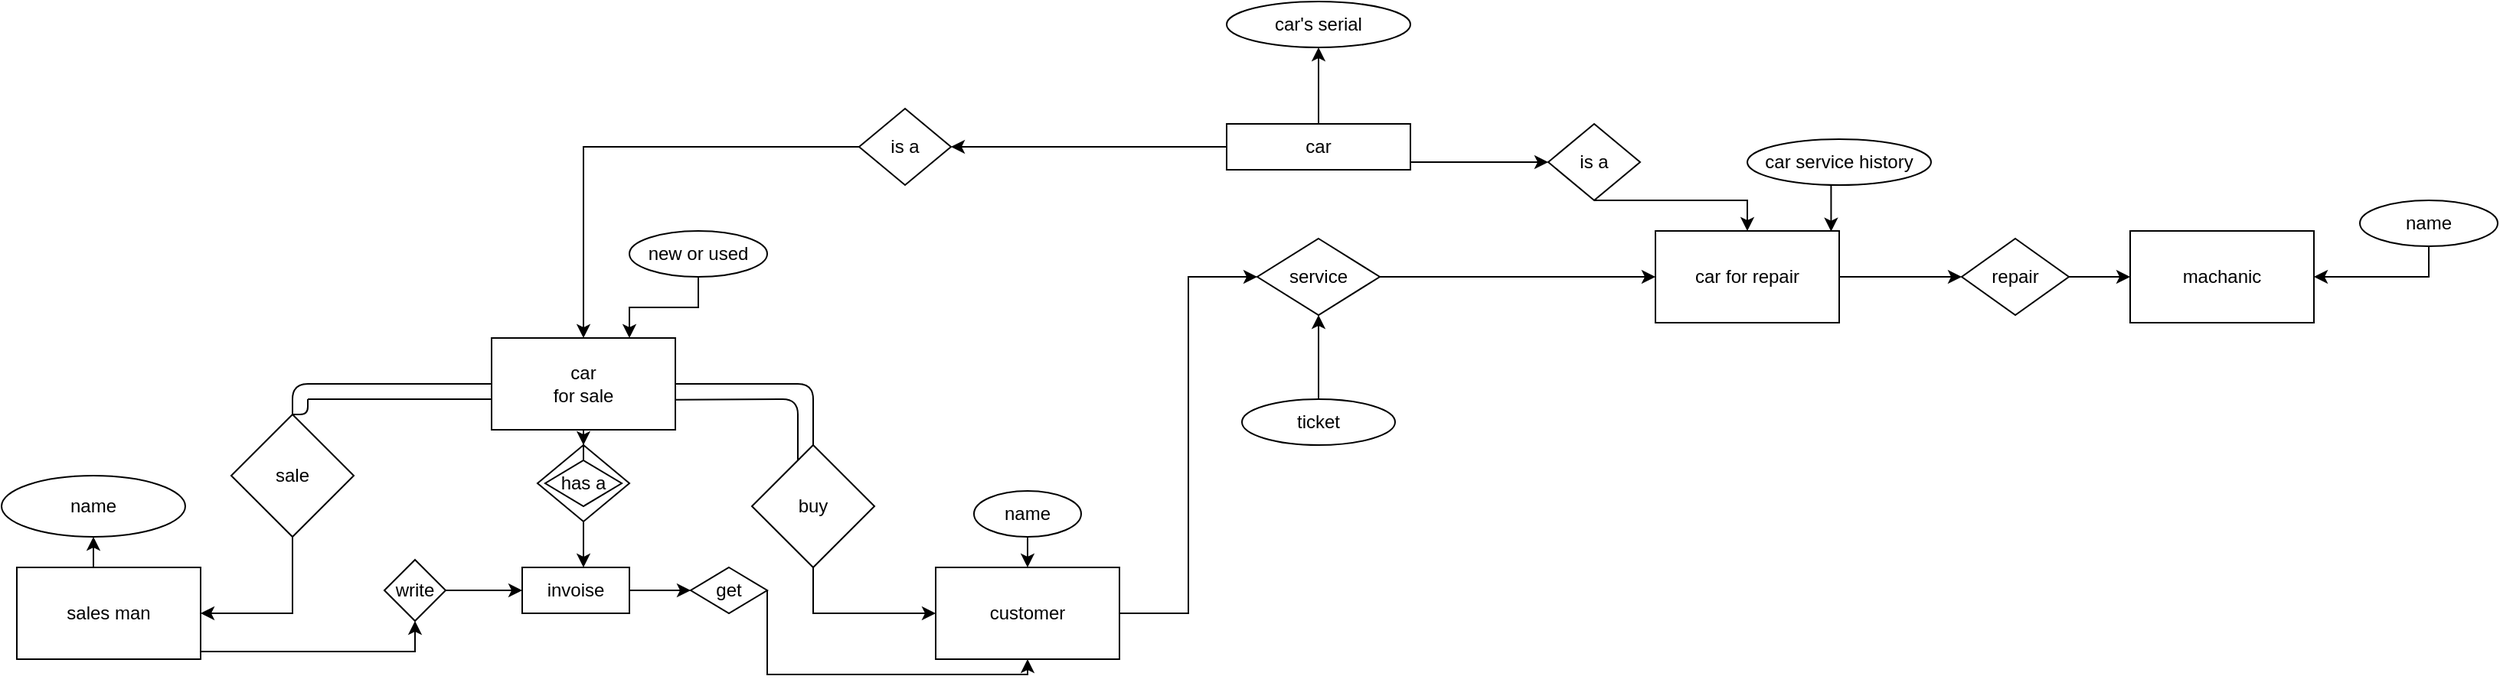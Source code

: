 <mxfile version="13.7.9" type="github">
  <diagram id="R2lEEEUBdFMjLlhIrx00" name="Page-1">
    <mxGraphModel dx="447" dy="1376" grid="1" gridSize="10" guides="1" tooltips="1" connect="1" arrows="1" fold="1" page="1" pageScale="1" pageWidth="850" pageHeight="1100" math="0" shadow="0" extFonts="Permanent Marker^https://fonts.googleapis.com/css?family=Permanent+Marker">
      <root>
        <mxCell id="0" />
        <mxCell id="1" parent="0" />
        <mxCell id="CmyvTzAQ2AaMNCMZPIMG-38" style="edgeStyle=orthogonalEdgeStyle;rounded=0;orthogonalLoop=1;jettySize=auto;html=1;exitX=0.5;exitY=1;exitDx=0;exitDy=0;" edge="1" parent="1" source="CmyvTzAQ2AaMNCMZPIMG-2" target="CmyvTzAQ2AaMNCMZPIMG-37">
          <mxGeometry relative="1" as="geometry" />
        </mxCell>
        <mxCell id="CmyvTzAQ2AaMNCMZPIMG-2" value="&lt;div&gt;car&lt;/div&gt;&lt;div&gt;for sale&lt;/div&gt;" style="rounded=0;whiteSpace=wrap;html=1;" vertex="1" parent="1">
          <mxGeometry x="350" y="90" width="120" height="60" as="geometry" />
        </mxCell>
        <mxCell id="CmyvTzAQ2AaMNCMZPIMG-40" style="edgeStyle=orthogonalEdgeStyle;rounded=0;orthogonalLoop=1;jettySize=auto;html=1;exitX=1;exitY=0.75;exitDx=0;exitDy=0;entryX=0.5;entryY=1;entryDx=0;entryDy=0;" edge="1" parent="1" source="CmyvTzAQ2AaMNCMZPIMG-10" target="CmyvTzAQ2AaMNCMZPIMG-34">
          <mxGeometry relative="1" as="geometry">
            <Array as="points">
              <mxPoint x="160" y="295" />
              <mxPoint x="300" y="295" />
            </Array>
          </mxGeometry>
        </mxCell>
        <mxCell id="CmyvTzAQ2AaMNCMZPIMG-47" style="edgeStyle=orthogonalEdgeStyle;rounded=0;orthogonalLoop=1;jettySize=auto;html=1;exitX=0.5;exitY=0;exitDx=0;exitDy=0;entryX=0.5;entryY=1;entryDx=0;entryDy=0;" edge="1" parent="1" source="CmyvTzAQ2AaMNCMZPIMG-10" target="CmyvTzAQ2AaMNCMZPIMG-44">
          <mxGeometry relative="1" as="geometry" />
        </mxCell>
        <mxCell id="CmyvTzAQ2AaMNCMZPIMG-10" value="&lt;div&gt;sales man&lt;/div&gt;" style="rounded=0;whiteSpace=wrap;html=1;" vertex="1" parent="1">
          <mxGeometry x="40" y="240" width="120" height="60" as="geometry" />
        </mxCell>
        <mxCell id="CmyvTzAQ2AaMNCMZPIMG-74" style="edgeStyle=orthogonalEdgeStyle;rounded=0;orthogonalLoop=1;jettySize=auto;html=1;exitX=1;exitY=0.5;exitDx=0;exitDy=0;entryX=0;entryY=0.5;entryDx=0;entryDy=0;" edge="1" parent="1" source="CmyvTzAQ2AaMNCMZPIMG-11" target="CmyvTzAQ2AaMNCMZPIMG-73">
          <mxGeometry relative="1" as="geometry" />
        </mxCell>
        <mxCell id="CmyvTzAQ2AaMNCMZPIMG-11" value="&lt;div&gt;customer&lt;/div&gt;" style="rounded=0;whiteSpace=wrap;html=1;" vertex="1" parent="1">
          <mxGeometry x="640" y="240" width="120" height="60" as="geometry" />
        </mxCell>
        <mxCell id="CmyvTzAQ2AaMNCMZPIMG-17" style="edgeStyle=orthogonalEdgeStyle;rounded=0;orthogonalLoop=1;jettySize=auto;html=1;exitX=0.5;exitY=1;exitDx=0;exitDy=0;entryX=1;entryY=0.5;entryDx=0;entryDy=0;" edge="1" parent="1" source="CmyvTzAQ2AaMNCMZPIMG-12" target="CmyvTzAQ2AaMNCMZPIMG-10">
          <mxGeometry relative="1" as="geometry" />
        </mxCell>
        <mxCell id="CmyvTzAQ2AaMNCMZPIMG-12" value="&lt;div&gt;sale&lt;/div&gt;" style="rhombus;whiteSpace=wrap;html=1;" vertex="1" parent="1">
          <mxGeometry x="180" y="140" width="80" height="80" as="geometry" />
        </mxCell>
        <mxCell id="CmyvTzAQ2AaMNCMZPIMG-16" style="edgeStyle=orthogonalEdgeStyle;rounded=0;orthogonalLoop=1;jettySize=auto;html=1;exitX=0.5;exitY=1;exitDx=0;exitDy=0;" edge="1" parent="1" source="CmyvTzAQ2AaMNCMZPIMG-13" target="CmyvTzAQ2AaMNCMZPIMG-11">
          <mxGeometry relative="1" as="geometry" />
        </mxCell>
        <mxCell id="CmyvTzAQ2AaMNCMZPIMG-13" value="&lt;div&gt;buy&lt;/div&gt;" style="rhombus;whiteSpace=wrap;html=1;" vertex="1" parent="1">
          <mxGeometry x="520" y="160" width="80" height="80" as="geometry" />
        </mxCell>
        <mxCell id="CmyvTzAQ2AaMNCMZPIMG-27" value="" style="endArrow=none;html=1;exitX=0.997;exitY=0.672;exitDx=0;exitDy=0;exitPerimeter=0;entryX=0.375;entryY=0.125;entryDx=0;entryDy=0;entryPerimeter=0;" edge="1" parent="1" source="CmyvTzAQ2AaMNCMZPIMG-2" target="CmyvTzAQ2AaMNCMZPIMG-13">
          <mxGeometry width="50" height="50" relative="1" as="geometry">
            <mxPoint x="480" y="160" as="sourcePoint" />
            <mxPoint x="560" y="160" as="targetPoint" />
            <Array as="points">
              <mxPoint x="550" y="130" />
            </Array>
          </mxGeometry>
        </mxCell>
        <mxCell id="CmyvTzAQ2AaMNCMZPIMG-28" value="" style="endArrow=none;html=1;exitX=1;exitY=0.5;exitDx=0;exitDy=0;entryX=0.5;entryY=0;entryDx=0;entryDy=0;" edge="1" parent="1" source="CmyvTzAQ2AaMNCMZPIMG-2" target="CmyvTzAQ2AaMNCMZPIMG-13">
          <mxGeometry width="50" height="50" relative="1" as="geometry">
            <mxPoint x="510" y="140" as="sourcePoint" />
            <mxPoint x="560" y="90" as="targetPoint" />
            <Array as="points">
              <mxPoint x="560" y="120" />
            </Array>
          </mxGeometry>
        </mxCell>
        <mxCell id="CmyvTzAQ2AaMNCMZPIMG-29" value="" style="endArrow=none;html=1;exitX=0.5;exitY=0;exitDx=0;exitDy=0;" edge="1" parent="1" source="CmyvTzAQ2AaMNCMZPIMG-12">
          <mxGeometry width="50" height="50" relative="1" as="geometry">
            <mxPoint x="180" y="180" as="sourcePoint" />
            <mxPoint x="230" y="130" as="targetPoint" />
            <Array as="points">
              <mxPoint x="230" y="140" />
            </Array>
          </mxGeometry>
        </mxCell>
        <mxCell id="CmyvTzAQ2AaMNCMZPIMG-31" value="" style="endArrow=none;html=1;" edge="1" parent="1">
          <mxGeometry width="50" height="50" relative="1" as="geometry">
            <mxPoint x="230" y="130" as="sourcePoint" />
            <mxPoint x="350" y="130" as="targetPoint" />
          </mxGeometry>
        </mxCell>
        <mxCell id="CmyvTzAQ2AaMNCMZPIMG-32" value="" style="endArrow=none;html=1;entryX=0;entryY=0.5;entryDx=0;entryDy=0;" edge="1" parent="1" target="CmyvTzAQ2AaMNCMZPIMG-2">
          <mxGeometry width="50" height="50" relative="1" as="geometry">
            <mxPoint x="220" y="140" as="sourcePoint" />
            <mxPoint x="320" y="120" as="targetPoint" />
            <Array as="points">
              <mxPoint x="220" y="120" />
            </Array>
          </mxGeometry>
        </mxCell>
        <mxCell id="CmyvTzAQ2AaMNCMZPIMG-42" style="edgeStyle=orthogonalEdgeStyle;rounded=0;orthogonalLoop=1;jettySize=auto;html=1;exitX=1;exitY=0.5;exitDx=0;exitDy=0;entryX=0;entryY=0.5;entryDx=0;entryDy=0;" edge="1" parent="1" source="CmyvTzAQ2AaMNCMZPIMG-33" target="CmyvTzAQ2AaMNCMZPIMG-35">
          <mxGeometry relative="1" as="geometry" />
        </mxCell>
        <mxCell id="CmyvTzAQ2AaMNCMZPIMG-33" value="invoise" style="rounded=0;whiteSpace=wrap;html=1;" vertex="1" parent="1">
          <mxGeometry x="370" y="240" width="70" height="30" as="geometry" />
        </mxCell>
        <mxCell id="CmyvTzAQ2AaMNCMZPIMG-41" style="edgeStyle=orthogonalEdgeStyle;rounded=0;orthogonalLoop=1;jettySize=auto;html=1;exitX=1;exitY=0.5;exitDx=0;exitDy=0;entryX=0;entryY=0.5;entryDx=0;entryDy=0;" edge="1" parent="1" source="CmyvTzAQ2AaMNCMZPIMG-34" target="CmyvTzAQ2AaMNCMZPIMG-33">
          <mxGeometry relative="1" as="geometry" />
        </mxCell>
        <mxCell id="CmyvTzAQ2AaMNCMZPIMG-34" value="&lt;div&gt;write&lt;/div&gt;" style="rhombus;whiteSpace=wrap;html=1;" vertex="1" parent="1">
          <mxGeometry x="280" y="235" width="40" height="40" as="geometry" />
        </mxCell>
        <mxCell id="CmyvTzAQ2AaMNCMZPIMG-43" style="edgeStyle=orthogonalEdgeStyle;rounded=0;orthogonalLoop=1;jettySize=auto;html=1;exitX=1;exitY=0.5;exitDx=0;exitDy=0;entryX=0.5;entryY=1;entryDx=0;entryDy=0;" edge="1" parent="1" source="CmyvTzAQ2AaMNCMZPIMG-35" target="CmyvTzAQ2AaMNCMZPIMG-11">
          <mxGeometry relative="1" as="geometry">
            <mxPoint x="700" y="310" as="targetPoint" />
            <Array as="points">
              <mxPoint x="530" y="310" />
              <mxPoint x="700" y="310" />
            </Array>
          </mxGeometry>
        </mxCell>
        <mxCell id="CmyvTzAQ2AaMNCMZPIMG-35" value="&lt;div&gt;get&lt;/div&gt;" style="rhombus;whiteSpace=wrap;html=1;" vertex="1" parent="1">
          <mxGeometry x="480" y="240" width="50" height="30" as="geometry" />
        </mxCell>
        <mxCell id="CmyvTzAQ2AaMNCMZPIMG-36" value="&lt;div&gt;has a&lt;/div&gt;" style="rhombus;whiteSpace=wrap;html=1;" vertex="1" parent="1">
          <mxGeometry x="385" y="170" width="50" height="30" as="geometry" />
        </mxCell>
        <mxCell id="CmyvTzAQ2AaMNCMZPIMG-39" style="edgeStyle=orthogonalEdgeStyle;rounded=0;orthogonalLoop=1;jettySize=auto;html=1;exitX=0.5;exitY=1;exitDx=0;exitDy=0;" edge="1" parent="1" source="CmyvTzAQ2AaMNCMZPIMG-37">
          <mxGeometry relative="1" as="geometry">
            <mxPoint x="410" y="240" as="targetPoint" />
          </mxGeometry>
        </mxCell>
        <mxCell id="CmyvTzAQ2AaMNCMZPIMG-37" value="" style="rhombus;whiteSpace=wrap;html=1;fillColor=none;" vertex="1" parent="1">
          <mxGeometry x="380" y="160" width="60" height="50" as="geometry" />
        </mxCell>
        <mxCell id="CmyvTzAQ2AaMNCMZPIMG-44" value="name" style="ellipse;whiteSpace=wrap;html=1;fillColor=none;" vertex="1" parent="1">
          <mxGeometry x="30" y="180" width="120" height="40" as="geometry" />
        </mxCell>
        <mxCell id="CmyvTzAQ2AaMNCMZPIMG-49" style="edgeStyle=orthogonalEdgeStyle;rounded=0;orthogonalLoop=1;jettySize=auto;html=1;exitX=0.5;exitY=1;exitDx=0;exitDy=0;" edge="1" parent="1" source="CmyvTzAQ2AaMNCMZPIMG-48" target="CmyvTzAQ2AaMNCMZPIMG-11">
          <mxGeometry relative="1" as="geometry">
            <Array as="points">
              <mxPoint x="700" y="220" />
            </Array>
          </mxGeometry>
        </mxCell>
        <mxCell id="CmyvTzAQ2AaMNCMZPIMG-48" value="&lt;div&gt;name&lt;/div&gt;" style="ellipse;whiteSpace=wrap;html=1;fillColor=none;" vertex="1" parent="1">
          <mxGeometry x="665" y="190" width="70" height="30" as="geometry" />
        </mxCell>
        <mxCell id="CmyvTzAQ2AaMNCMZPIMG-50" style="edgeStyle=orthogonalEdgeStyle;rounded=0;orthogonalLoop=1;jettySize=auto;html=1;exitX=0.5;exitY=0;exitDx=0;exitDy=0;entryX=0.5;entryY=1;entryDx=0;entryDy=0;" edge="1" parent="1" source="CmyvTzAQ2AaMNCMZPIMG-53">
          <mxGeometry relative="1" as="geometry">
            <mxPoint x="890" y="-100" as="targetPoint" />
          </mxGeometry>
        </mxCell>
        <mxCell id="CmyvTzAQ2AaMNCMZPIMG-70" style="edgeStyle=orthogonalEdgeStyle;rounded=0;orthogonalLoop=1;jettySize=auto;html=1;exitX=0;exitY=0.5;exitDx=0;exitDy=0;entryX=1;entryY=0.5;entryDx=0;entryDy=0;" edge="1" parent="1" source="CmyvTzAQ2AaMNCMZPIMG-53" target="CmyvTzAQ2AaMNCMZPIMG-60">
          <mxGeometry relative="1" as="geometry" />
        </mxCell>
        <mxCell id="CmyvTzAQ2AaMNCMZPIMG-84" value="" style="edgeStyle=orthogonalEdgeStyle;rounded=0;orthogonalLoop=1;jettySize=auto;html=1;" edge="1" parent="1" source="CmyvTzAQ2AaMNCMZPIMG-53" target="CmyvTzAQ2AaMNCMZPIMG-58">
          <mxGeometry relative="1" as="geometry">
            <Array as="points">
              <mxPoint x="980" y="-25" />
              <mxPoint x="980" y="-25" />
            </Array>
          </mxGeometry>
        </mxCell>
        <mxCell id="CmyvTzAQ2AaMNCMZPIMG-53" value="&lt;div&gt;car&lt;/div&gt;" style="rounded=0;whiteSpace=wrap;html=1;" vertex="1" parent="1">
          <mxGeometry x="830" y="-50" width="120" height="30" as="geometry" />
        </mxCell>
        <mxCell id="CmyvTzAQ2AaMNCMZPIMG-80" style="edgeStyle=orthogonalEdgeStyle;rounded=0;orthogonalLoop=1;jettySize=auto;html=1;exitX=1;exitY=0.5;exitDx=0;exitDy=0;entryX=0;entryY=0.5;entryDx=0;entryDy=0;" edge="1" parent="1" source="CmyvTzAQ2AaMNCMZPIMG-54" target="CmyvTzAQ2AaMNCMZPIMG-79">
          <mxGeometry relative="1" as="geometry" />
        </mxCell>
        <mxCell id="CmyvTzAQ2AaMNCMZPIMG-54" value="car for repair" style="rounded=0;whiteSpace=wrap;html=1;" vertex="1" parent="1">
          <mxGeometry x="1110" y="20" width="120" height="60" as="geometry" />
        </mxCell>
        <mxCell id="CmyvTzAQ2AaMNCMZPIMG-56" value="car&#39;s serial" style="ellipse;whiteSpace=wrap;html=1;" vertex="1" parent="1">
          <mxGeometry x="830" y="-130" width="120" height="30" as="geometry" />
        </mxCell>
        <mxCell id="CmyvTzAQ2AaMNCMZPIMG-85" style="edgeStyle=orthogonalEdgeStyle;rounded=0;orthogonalLoop=1;jettySize=auto;html=1;exitX=0.5;exitY=1;exitDx=0;exitDy=0;entryX=0.5;entryY=0;entryDx=0;entryDy=0;" edge="1" parent="1" source="CmyvTzAQ2AaMNCMZPIMG-58" target="CmyvTzAQ2AaMNCMZPIMG-54">
          <mxGeometry relative="1" as="geometry">
            <Array as="points">
              <mxPoint x="1170" />
            </Array>
          </mxGeometry>
        </mxCell>
        <mxCell id="CmyvTzAQ2AaMNCMZPIMG-58" value="is a" style="rhombus;whiteSpace=wrap;html=1;" vertex="1" parent="1">
          <mxGeometry x="1040" y="-50" width="60" height="50" as="geometry" />
        </mxCell>
        <mxCell id="CmyvTzAQ2AaMNCMZPIMG-69" style="edgeStyle=orthogonalEdgeStyle;rounded=0;orthogonalLoop=1;jettySize=auto;html=1;exitX=0;exitY=0.5;exitDx=0;exitDy=0;" edge="1" parent="1" source="CmyvTzAQ2AaMNCMZPIMG-60" target="CmyvTzAQ2AaMNCMZPIMG-2">
          <mxGeometry relative="1" as="geometry" />
        </mxCell>
        <mxCell id="CmyvTzAQ2AaMNCMZPIMG-60" value="is a" style="rhombus;whiteSpace=wrap;html=1;" vertex="1" parent="1">
          <mxGeometry x="590" y="-60" width="60" height="50" as="geometry" />
        </mxCell>
        <mxCell id="CmyvTzAQ2AaMNCMZPIMG-66" style="edgeStyle=orthogonalEdgeStyle;rounded=0;orthogonalLoop=1;jettySize=auto;html=1;exitX=0.5;exitY=1;exitDx=0;exitDy=0;entryX=0.75;entryY=0;entryDx=0;entryDy=0;" edge="1" parent="1" source="CmyvTzAQ2AaMNCMZPIMG-62" target="CmyvTzAQ2AaMNCMZPIMG-2">
          <mxGeometry relative="1" as="geometry" />
        </mxCell>
        <mxCell id="CmyvTzAQ2AaMNCMZPIMG-62" value="&lt;div&gt;new or used&lt;/div&gt;" style="ellipse;whiteSpace=wrap;html=1;" vertex="1" parent="1">
          <mxGeometry x="440" y="20" width="90" height="30" as="geometry" />
        </mxCell>
        <mxCell id="CmyvTzAQ2AaMNCMZPIMG-71" style="edgeStyle=orthogonalEdgeStyle;rounded=0;orthogonalLoop=1;jettySize=auto;html=1;exitX=0.5;exitY=1;exitDx=0;exitDy=0;entryX=0.956;entryY=0.006;entryDx=0;entryDy=0;entryPerimeter=0;" edge="1" parent="1" source="CmyvTzAQ2AaMNCMZPIMG-67" target="CmyvTzAQ2AaMNCMZPIMG-54">
          <mxGeometry relative="1" as="geometry" />
        </mxCell>
        <mxCell id="CmyvTzAQ2AaMNCMZPIMG-67" value="&lt;div&gt;car service history&lt;/div&gt;" style="ellipse;whiteSpace=wrap;html=1;" vertex="1" parent="1">
          <mxGeometry x="1170" y="-40" width="120" height="30" as="geometry" />
        </mxCell>
        <mxCell id="CmyvTzAQ2AaMNCMZPIMG-75" style="edgeStyle=orthogonalEdgeStyle;rounded=0;orthogonalLoop=1;jettySize=auto;html=1;exitX=0.5;exitY=0;exitDx=0;exitDy=0;entryX=0.5;entryY=1;entryDx=0;entryDy=0;" edge="1" parent="1" source="CmyvTzAQ2AaMNCMZPIMG-72" target="CmyvTzAQ2AaMNCMZPIMG-73">
          <mxGeometry relative="1" as="geometry" />
        </mxCell>
        <mxCell id="CmyvTzAQ2AaMNCMZPIMG-72" value="ticket" style="ellipse;whiteSpace=wrap;html=1;fillColor=none;" vertex="1" parent="1">
          <mxGeometry x="840" y="130" width="100" height="30" as="geometry" />
        </mxCell>
        <mxCell id="CmyvTzAQ2AaMNCMZPIMG-77" style="edgeStyle=orthogonalEdgeStyle;rounded=0;orthogonalLoop=1;jettySize=auto;html=1;exitX=1;exitY=0.5;exitDx=0;exitDy=0;entryX=0;entryY=0.5;entryDx=0;entryDy=0;" edge="1" parent="1" source="CmyvTzAQ2AaMNCMZPIMG-73" target="CmyvTzAQ2AaMNCMZPIMG-54">
          <mxGeometry relative="1" as="geometry">
            <Array as="points">
              <mxPoint x="930" y="50" />
            </Array>
          </mxGeometry>
        </mxCell>
        <mxCell id="CmyvTzAQ2AaMNCMZPIMG-73" value="&lt;div&gt;service&lt;/div&gt;" style="rhombus;whiteSpace=wrap;html=1;fillColor=none;" vertex="1" parent="1">
          <mxGeometry x="850" y="25" width="80" height="50" as="geometry" />
        </mxCell>
        <mxCell id="CmyvTzAQ2AaMNCMZPIMG-78" value="machanic" style="rounded=0;whiteSpace=wrap;html=1;fillColor=none;" vertex="1" parent="1">
          <mxGeometry x="1420" y="20" width="120" height="60" as="geometry" />
        </mxCell>
        <mxCell id="CmyvTzAQ2AaMNCMZPIMG-81" value="" style="edgeStyle=orthogonalEdgeStyle;rounded=0;orthogonalLoop=1;jettySize=auto;html=1;" edge="1" parent="1" source="CmyvTzAQ2AaMNCMZPIMG-79" target="CmyvTzAQ2AaMNCMZPIMG-78">
          <mxGeometry relative="1" as="geometry" />
        </mxCell>
        <mxCell id="CmyvTzAQ2AaMNCMZPIMG-79" value="repair" style="rhombus;whiteSpace=wrap;html=1;fillColor=none;" vertex="1" parent="1">
          <mxGeometry x="1310" y="25" width="70" height="50" as="geometry" />
        </mxCell>
        <mxCell id="CmyvTzAQ2AaMNCMZPIMG-83" style="edgeStyle=orthogonalEdgeStyle;rounded=0;orthogonalLoop=1;jettySize=auto;html=1;exitX=0.5;exitY=1;exitDx=0;exitDy=0;entryX=1;entryY=0.5;entryDx=0;entryDy=0;" edge="1" parent="1" source="CmyvTzAQ2AaMNCMZPIMG-82" target="CmyvTzAQ2AaMNCMZPIMG-78">
          <mxGeometry relative="1" as="geometry" />
        </mxCell>
        <mxCell id="CmyvTzAQ2AaMNCMZPIMG-82" value="name" style="ellipse;whiteSpace=wrap;html=1;fillColor=none;" vertex="1" parent="1">
          <mxGeometry x="1570" width="90" height="30" as="geometry" />
        </mxCell>
      </root>
    </mxGraphModel>
  </diagram>
</mxfile>

